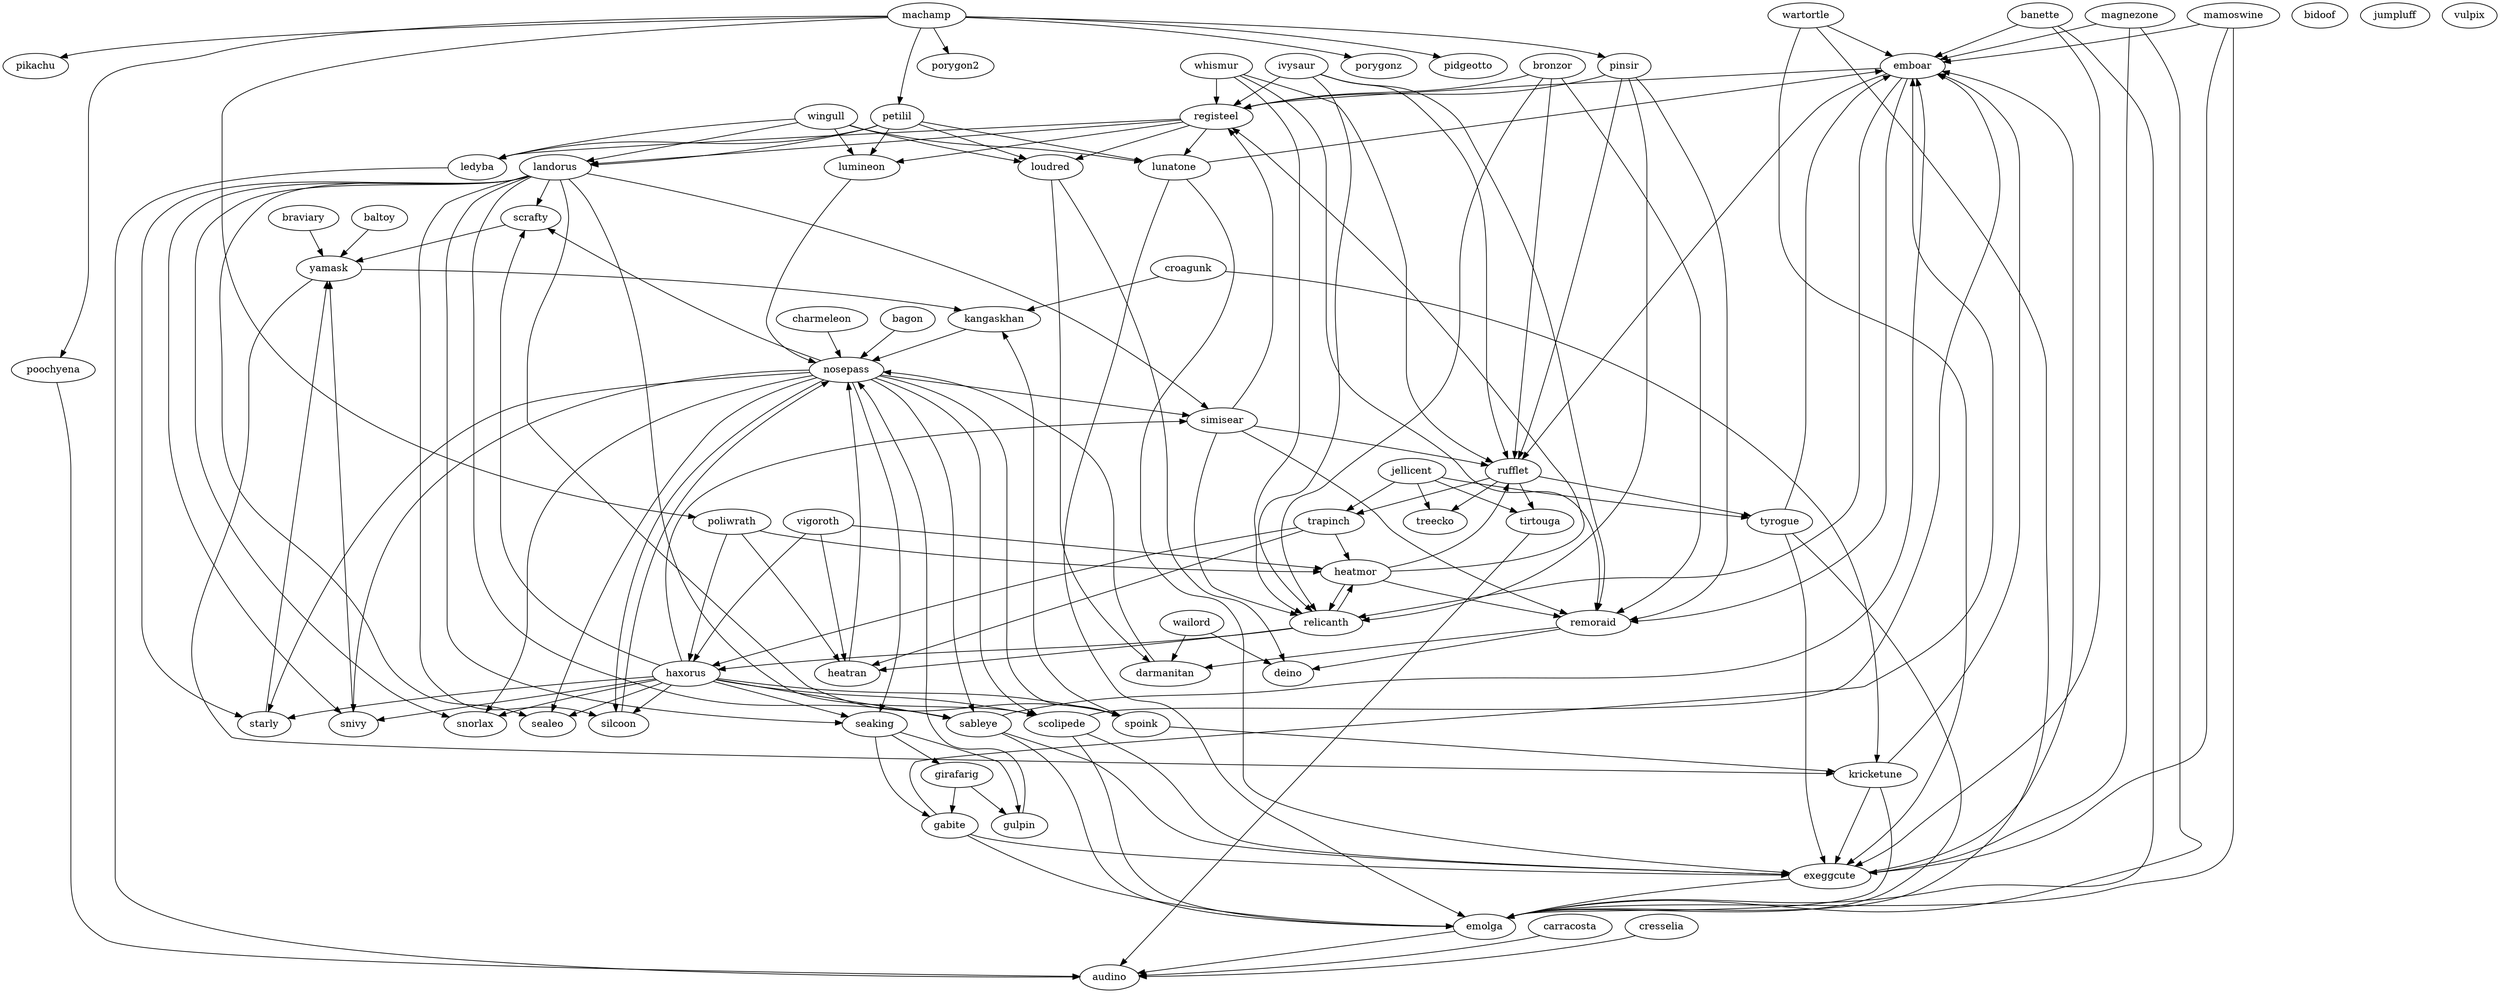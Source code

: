 digraph foogrph {
  audino;
  bagon -> nosepass;
  baltoy -> yamask;
  banette -> emboar;
  banette -> emolga;
  banette -> exeggcute;
  bidoof;
  braviary -> yamask;
  bronzor -> registeel;
  bronzor -> relicanth;
  bronzor -> remoraid;
  bronzor -> rufflet;
  carracosta -> audino;
  charmeleon -> nosepass;
  cresselia -> audino;
  croagunk -> kangaskhan;
  croagunk -> kricketune;
  darmanitan -> nosepass;
  deino;
  emboar -> registeel;
  emboar -> relicanth;
  emboar -> remoraid;
  emboar -> rufflet;
  emolga -> audino;
  exeggcute -> emboar;
  exeggcute -> emolga;
  gabite -> emboar;
  gabite -> emolga;
  gabite -> exeggcute;
  girafarig -> gabite;
  girafarig -> gulpin;
  gulpin -> nosepass;
  haxorus -> sableye;
  haxorus -> scolipede;
  haxorus -> scrafty;
  haxorus -> seaking;
  haxorus -> sealeo;
  haxorus -> silcoon;
  haxorus -> simisear;
  haxorus -> snivy;
  haxorus -> snorlax;
  haxorus -> spoink;
  haxorus -> starly;
  heatmor -> registeel;
  heatmor -> relicanth;
  heatmor -> remoraid;
  heatmor -> rufflet;
  heatran -> nosepass;
  ivysaur -> registeel;
  ivysaur -> relicanth;
  ivysaur -> remoraid;
  ivysaur -> rufflet;
  jellicent -> tirtouga;
  jellicent -> trapinch;
  jellicent -> treecko;
  jellicent -> tyrogue;
  jumpluff;
  kangaskhan -> nosepass;
  kricketune -> emboar;
  kricketune -> emolga;
  kricketune -> exeggcute;
  landorus -> sableye;
  landorus -> scolipede;
  landorus -> scrafty;
  landorus -> seaking;
  landorus -> sealeo;
  landorus -> silcoon;
  landorus -> simisear;
  landorus -> snivy;
  landorus -> snorlax;
  landorus -> spoink;
  landorus -> starly;
  ledyba -> audino;
  loudred -> darmanitan;
  loudred -> deino;
  lumineon -> nosepass;
  lunatone -> emboar;
  lunatone -> emolga;
  lunatone -> exeggcute;
  machamp -> petilil;
  machamp -> pidgeotto;
  machamp -> pikachu;
  machamp -> pinsir;
  machamp -> poliwrath;
  machamp -> poochyena;
  machamp -> porygon2;
  machamp -> porygonz;
  magnezone -> emboar;
  magnezone -> emolga;
  magnezone -> exeggcute;
  mamoswine -> emboar;
  mamoswine -> emolga;
  mamoswine -> exeggcute;
  nosepass -> sableye;
  nosepass -> scolipede;
  nosepass -> scrafty;
  nosepass -> seaking;
  nosepass -> sealeo;
  nosepass -> silcoon;
  nosepass -> simisear;
  nosepass -> snivy;
  nosepass -> snorlax;
  nosepass -> spoink;
  nosepass -> starly;
  petilil -> landorus;
  petilil -> ledyba;
  petilil -> loudred;
  petilil -> lumineon;
  petilil -> lunatone;
  pidgeotto;
  pikachu;
  pinsir -> registeel;
  pinsir -> relicanth;
  pinsir -> remoraid;
  pinsir -> rufflet;
  poliwrath -> haxorus;
  poliwrath -> heatmor;
  poliwrath -> heatran;
  poochyena -> audino;
  porygon2;
  porygonz;
  registeel -> landorus;
  registeel -> ledyba;
  registeel -> loudred;
  registeel -> lumineon;
  registeel -> lunatone;
  relicanth -> haxorus;
  relicanth -> heatmor;
  relicanth -> heatran;
  remoraid -> darmanitan;
  remoraid -> deino;
  rufflet -> tirtouga;
  rufflet -> trapinch;
  rufflet -> treecko;
  rufflet -> tyrogue;
  sableye -> emboar;
  sableye -> emolga;
  sableye -> exeggcute;
  scolipede -> emboar;
  scolipede -> emolga;
  scolipede -> exeggcute;
  scrafty -> yamask;
  seaking -> gabite;
  seaking -> girafarig;
  seaking -> gulpin;
  sealeo;
  silcoon -> nosepass;
  simisear -> registeel;
  simisear -> relicanth;
  simisear -> remoraid;
  simisear -> rufflet;
  snivy -> yamask;
  snorlax;
  spoink -> kangaskhan;
  spoink -> kricketune;
  starly -> yamask;
  tirtouga -> audino;
  trapinch -> haxorus;
  trapinch -> heatmor;
  trapinch -> heatran;
  treecko;
  tyrogue -> emboar;
  tyrogue -> emolga;
  tyrogue -> exeggcute;
  vigoroth -> haxorus;
  vigoroth -> heatmor;
  vigoroth -> heatran;
  vulpix;
  wailord -> darmanitan;
  wailord -> deino;
  wartortle -> emboar;
  wartortle -> emolga;
  wartortle -> exeggcute;
  whismur -> registeel;
  whismur -> relicanth;
  whismur -> remoraid;
  whismur -> rufflet;
  wingull -> landorus;
  wingull -> ledyba;
  wingull -> loudred;
  wingull -> lumineon;
  wingull -> lunatone;
  yamask -> kangaskhan;
  yamask -> kricketune;
}
